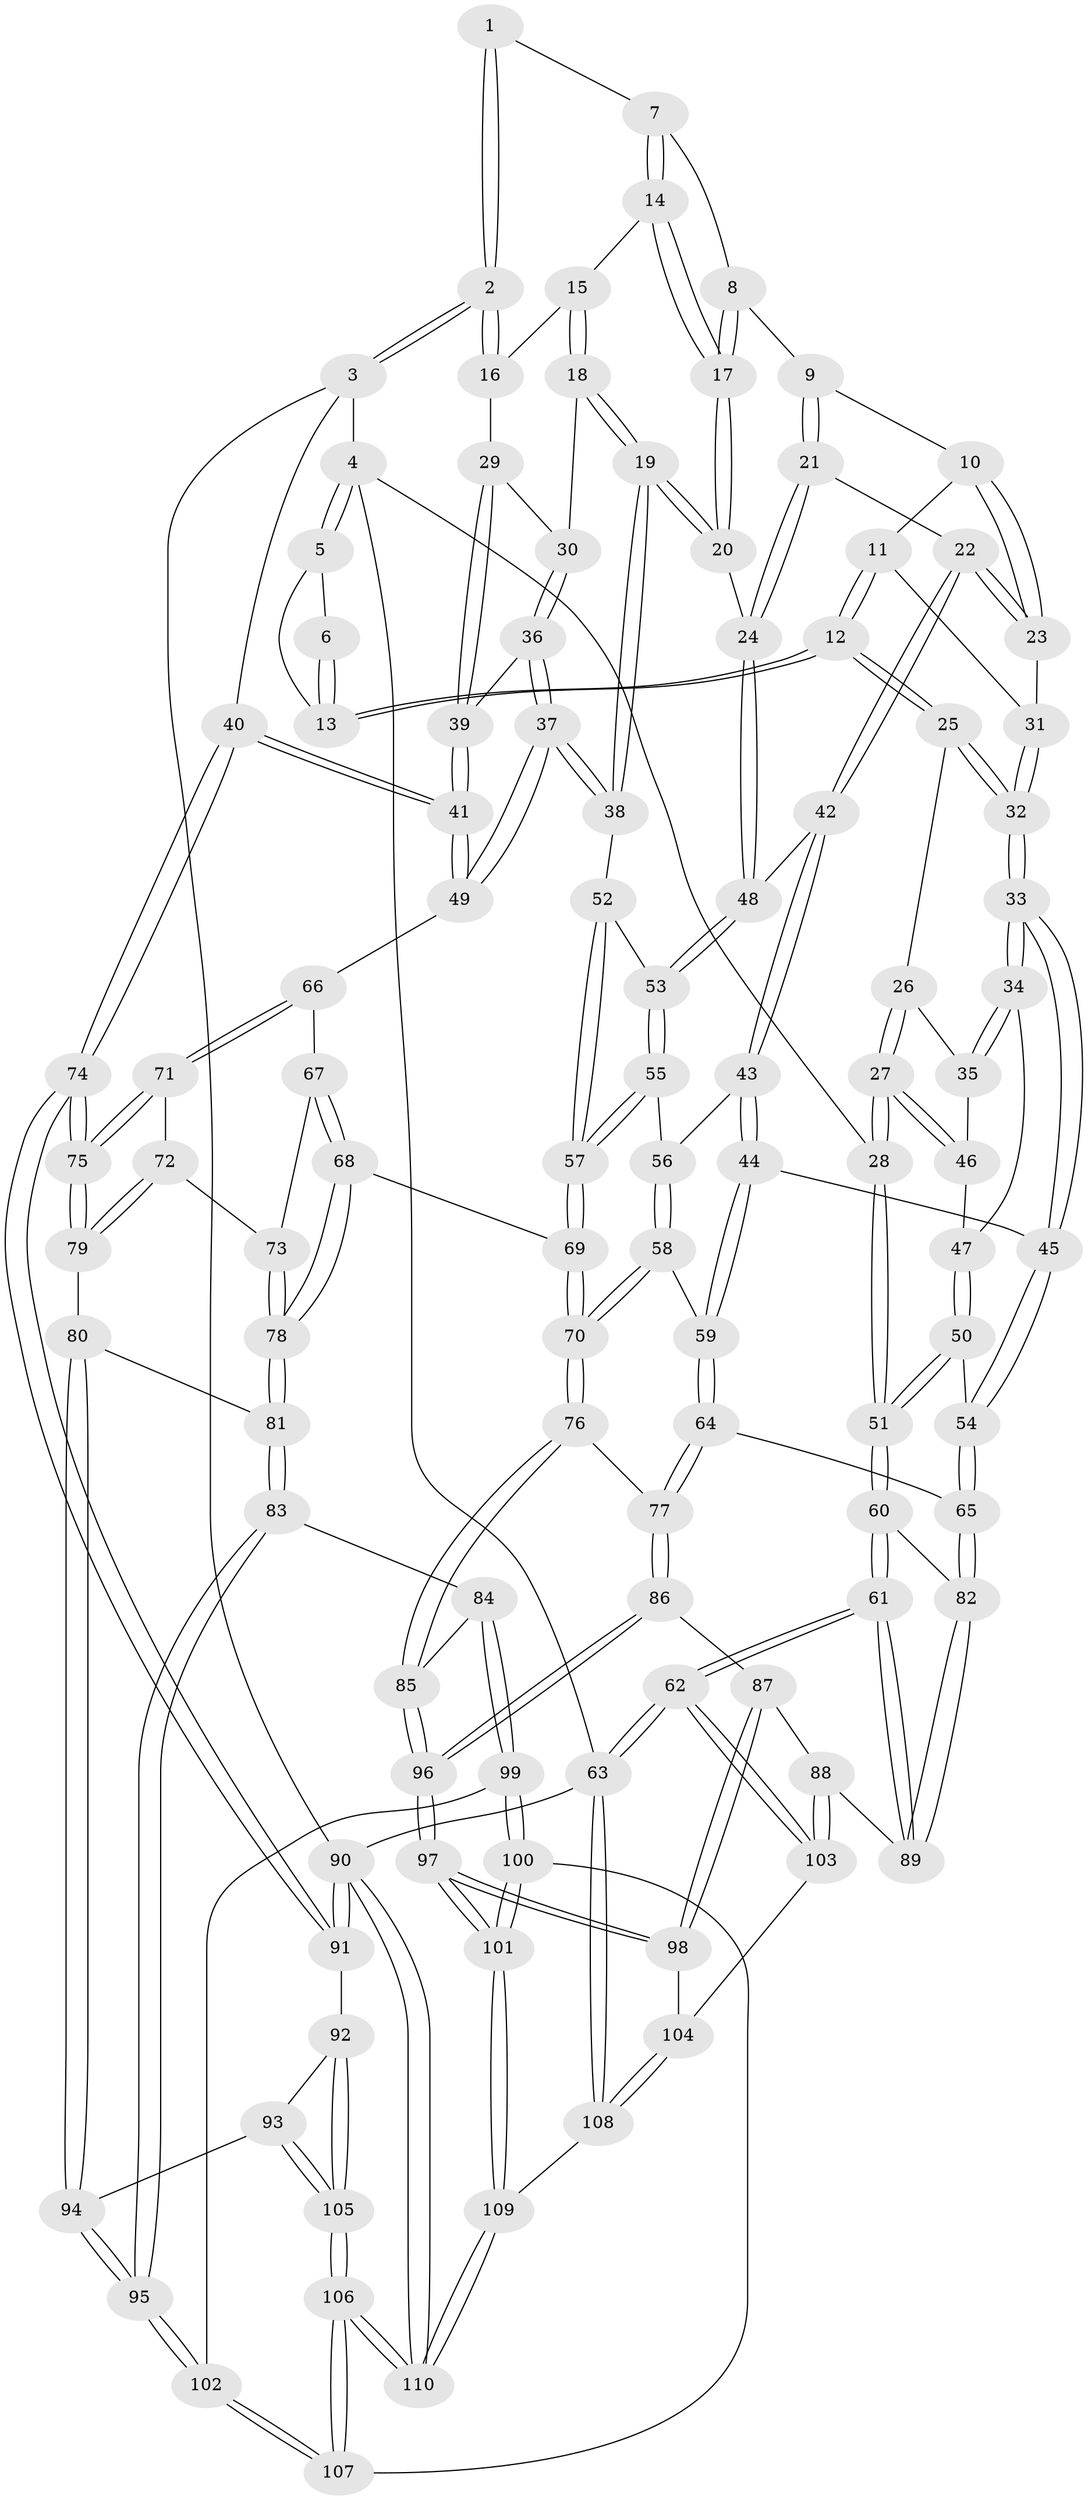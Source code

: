 // coarse degree distribution, {4: 0.4025974025974026, 8: 0.012987012987012988, 2: 0.03896103896103896, 5: 0.4025974025974026, 3: 0.025974025974025976, 7: 0.012987012987012988, 6: 0.1038961038961039}
// Generated by graph-tools (version 1.1) at 2025/21/03/04/25 18:21:06]
// undirected, 110 vertices, 272 edges
graph export_dot {
graph [start="1"]
  node [color=gray90,style=filled];
  1 [pos="+0.4622199767824272+0"];
  2 [pos="+1+0"];
  3 [pos="+1+0"];
  4 [pos="+0+0"];
  5 [pos="+0+0"];
  6 [pos="+0.4100828659282653+0"];
  7 [pos="+0.4644506099358493+0"];
  8 [pos="+0.4662950529607397+0"];
  9 [pos="+0.4374307987254558+0.02669350628985546"];
  10 [pos="+0.3336985461726355+0.11846822036845402"];
  11 [pos="+0.230212631564913+0.16579959476723455"];
  12 [pos="+0.2175203768285717+0.16657306794789117"];
  13 [pos="+0.21167700029961217+0.15057686523044395"];
  14 [pos="+0.7803966884991368+0.10597093590063143"];
  15 [pos="+0.855171754210263+0.07398774028877123"];
  16 [pos="+0.9391420154759721+0.028293259768216172"];
  17 [pos="+0.6811356981198129+0.23041626149700992"];
  18 [pos="+0.833724783803018+0.21478408628488993"];
  19 [pos="+0.7367247550707668+0.35505215878725366"];
  20 [pos="+0.678186323056187+0.26290662936949505"];
  21 [pos="+0.4420057211961345+0.10126598995316619"];
  22 [pos="+0.35844660881890394+0.2640640534880809"];
  23 [pos="+0.3226770378450839+0.22287900768239685"];
  24 [pos="+0.516570484965507+0.2764157830886917"];
  25 [pos="+0.2152187859371303+0.17011779349827144"];
  26 [pos="+0.11408171929101635+0.19069130076733568"];
  27 [pos="+0+0.05232563549418745"];
  28 [pos="+0+0"];
  29 [pos="+0.9258712402048914+0.17471575257370645"];
  30 [pos="+0.8951386602442293+0.2108018429963736"];
  31 [pos="+0.29775289800871896+0.2148895281344379"];
  32 [pos="+0.20909136231055997+0.32268890632282105"];
  33 [pos="+0.20545046999576663+0.3517529467037652"];
  34 [pos="+0.20053045926971347+0.3480022405743123"];
  35 [pos="+0.12689958464253556+0.23644907497895137"];
  36 [pos="+0.8486670166529025+0.28522417203178213"];
  37 [pos="+0.754612641696433+0.387819825857704"];
  38 [pos="+0.7525299906141664+0.38566873735163465"];
  39 [pos="+0.9584553765462087+0.2550774845421526"];
  40 [pos="+1+0.4565679982016507"];
  41 [pos="+1+0.4258802752665279"];
  42 [pos="+0.3670137899556942+0.3550043479280512"];
  43 [pos="+0.33767050450676467+0.3749773677166857"];
  44 [pos="+0.27978509149514535+0.39029734458994886"];
  45 [pos="+0.21541782319194472+0.3752137381720651"];
  46 [pos="+0.07066239755485919+0.266195576200343"];
  47 [pos="+0.10559522882790848+0.3036300561256597"];
  48 [pos="+0.4429894344081859+0.34960136030315514"];
  49 [pos="+0.7601004048442771+0.39698626193742265"];
  50 [pos="+0+0.41803300512967045"];
  51 [pos="+0+0.417915930361718"];
  52 [pos="+0.6348510545463377+0.4097977342147989"];
  53 [pos="+0.499571398825174+0.4163922837188239"];
  54 [pos="+0.10540547934648546+0.4618043172447964"];
  55 [pos="+0.5093550136175762+0.5129095532897116"];
  56 [pos="+0.3847377145010578+0.4633711805161223"];
  57 [pos="+0.5135981991098966+0.5275390408511944"];
  58 [pos="+0.4062706551588568+0.5522331113241724"];
  59 [pos="+0.2915744569245181+0.543711598199968"];
  60 [pos="+0+0.48725536989225393"];
  61 [pos="+0+0.8230553229715025"];
  62 [pos="+0+0.8819055593066453"];
  63 [pos="+0+1"];
  64 [pos="+0.2586570210666016+0.6210880810463879"];
  65 [pos="+0.14776142035379858+0.6194023611303291"];
  66 [pos="+0.7550506748681977+0.42122348564674467"];
  67 [pos="+0.7302874323376055+0.4514252576131185"];
  68 [pos="+0.5651535936747772+0.6040583656488598"];
  69 [pos="+0.5229493339525244+0.5956158240612452"];
  70 [pos="+0.47636833618573177+0.6162182129340459"];
  71 [pos="+0.7928695790226177+0.5198534934827326"];
  72 [pos="+0.7891544674269054+0.632623839260541"];
  73 [pos="+0.7093439071722245+0.6416996741384776"];
  74 [pos="+1+0.6914909775891708"];
  75 [pos="+1+0.66460683863357"];
  76 [pos="+0.39562764672904654+0.7149204155341452"];
  77 [pos="+0.2850558041033012+0.6480390192871764"];
  78 [pos="+0.6344088131277074+0.6862288389613835"];
  79 [pos="+0.8233812744734763+0.6795027048836992"];
  80 [pos="+0.7965361920877454+0.7212116686453153"];
  81 [pos="+0.638194834871791+0.7014916703962808"];
  82 [pos="+0.12938480755590018+0.642921393924549"];
  83 [pos="+0.6353781798305139+0.7284601910270587"];
  84 [pos="+0.5433520855029975+0.8037357063136201"];
  85 [pos="+0.39648106829889684+0.7383470064288875"];
  86 [pos="+0.20467308447225432+0.7844552871404448"];
  87 [pos="+0.18630788185179273+0.7935514890777927"];
  88 [pos="+0.15771374490607723+0.7871590294664801"];
  89 [pos="+0.12194194565904444+0.6587983753483961"];
  90 [pos="+1+1"];
  91 [pos="+1+0.740709730978059"];
  92 [pos="+1+0.8131644212210172"];
  93 [pos="+0.7979844668802922+0.8080194370725563"];
  94 [pos="+0.7958073784630473+0.8066907091479982"];
  95 [pos="+0.7033716338761683+0.834325948144738"];
  96 [pos="+0.38435729024708026+0.7636765913916616"];
  97 [pos="+0.3603858510853367+0.93161003250389"];
  98 [pos="+0.2362760207444772+0.8630912274450856"];
  99 [pos="+0.5559599864269156+0.8921536966754017"];
  100 [pos="+0.418916103383324+1"];
  101 [pos="+0.3974721375626555+1"];
  102 [pos="+0.6814902857895964+0.893207086428359"];
  103 [pos="+0.08007640358718078+0.8593792402636194"];
  104 [pos="+0.14678922935324704+0.9388151840992316"];
  105 [pos="+0.8438085272328911+0.9884631971097427"];
  106 [pos="+0.7827494329307281+1"];
  107 [pos="+0.6953128532275338+0.925114393395179"];
  108 [pos="+0.25582963662931635+1"];
  109 [pos="+0.38414367325193904+1"];
  110 [pos="+0.7688314939899948+1"];
  1 -- 2;
  1 -- 2;
  1 -- 7;
  2 -- 3;
  2 -- 3;
  2 -- 16;
  2 -- 16;
  3 -- 4;
  3 -- 40;
  3 -- 90;
  4 -- 5;
  4 -- 5;
  4 -- 28;
  4 -- 63;
  5 -- 6;
  5 -- 13;
  6 -- 13;
  6 -- 13;
  7 -- 8;
  7 -- 14;
  7 -- 14;
  8 -- 9;
  8 -- 17;
  8 -- 17;
  9 -- 10;
  9 -- 21;
  9 -- 21;
  10 -- 11;
  10 -- 23;
  10 -- 23;
  11 -- 12;
  11 -- 12;
  11 -- 31;
  12 -- 13;
  12 -- 13;
  12 -- 25;
  12 -- 25;
  14 -- 15;
  14 -- 17;
  14 -- 17;
  15 -- 16;
  15 -- 18;
  15 -- 18;
  16 -- 29;
  17 -- 20;
  17 -- 20;
  18 -- 19;
  18 -- 19;
  18 -- 30;
  19 -- 20;
  19 -- 20;
  19 -- 38;
  19 -- 38;
  20 -- 24;
  21 -- 22;
  21 -- 24;
  21 -- 24;
  22 -- 23;
  22 -- 23;
  22 -- 42;
  22 -- 42;
  23 -- 31;
  24 -- 48;
  24 -- 48;
  25 -- 26;
  25 -- 32;
  25 -- 32;
  26 -- 27;
  26 -- 27;
  26 -- 35;
  27 -- 28;
  27 -- 28;
  27 -- 46;
  27 -- 46;
  28 -- 51;
  28 -- 51;
  29 -- 30;
  29 -- 39;
  29 -- 39;
  30 -- 36;
  30 -- 36;
  31 -- 32;
  31 -- 32;
  32 -- 33;
  32 -- 33;
  33 -- 34;
  33 -- 34;
  33 -- 45;
  33 -- 45;
  34 -- 35;
  34 -- 35;
  34 -- 47;
  35 -- 46;
  36 -- 37;
  36 -- 37;
  36 -- 39;
  37 -- 38;
  37 -- 38;
  37 -- 49;
  37 -- 49;
  38 -- 52;
  39 -- 41;
  39 -- 41;
  40 -- 41;
  40 -- 41;
  40 -- 74;
  40 -- 74;
  41 -- 49;
  41 -- 49;
  42 -- 43;
  42 -- 43;
  42 -- 48;
  43 -- 44;
  43 -- 44;
  43 -- 56;
  44 -- 45;
  44 -- 59;
  44 -- 59;
  45 -- 54;
  45 -- 54;
  46 -- 47;
  47 -- 50;
  47 -- 50;
  48 -- 53;
  48 -- 53;
  49 -- 66;
  50 -- 51;
  50 -- 51;
  50 -- 54;
  51 -- 60;
  51 -- 60;
  52 -- 53;
  52 -- 57;
  52 -- 57;
  53 -- 55;
  53 -- 55;
  54 -- 65;
  54 -- 65;
  55 -- 56;
  55 -- 57;
  55 -- 57;
  56 -- 58;
  56 -- 58;
  57 -- 69;
  57 -- 69;
  58 -- 59;
  58 -- 70;
  58 -- 70;
  59 -- 64;
  59 -- 64;
  60 -- 61;
  60 -- 61;
  60 -- 82;
  61 -- 62;
  61 -- 62;
  61 -- 89;
  61 -- 89;
  62 -- 63;
  62 -- 63;
  62 -- 103;
  62 -- 103;
  63 -- 108;
  63 -- 108;
  63 -- 90;
  64 -- 65;
  64 -- 77;
  64 -- 77;
  65 -- 82;
  65 -- 82;
  66 -- 67;
  66 -- 71;
  66 -- 71;
  67 -- 68;
  67 -- 68;
  67 -- 73;
  68 -- 69;
  68 -- 78;
  68 -- 78;
  69 -- 70;
  69 -- 70;
  70 -- 76;
  70 -- 76;
  71 -- 72;
  71 -- 75;
  71 -- 75;
  72 -- 73;
  72 -- 79;
  72 -- 79;
  73 -- 78;
  73 -- 78;
  74 -- 75;
  74 -- 75;
  74 -- 91;
  74 -- 91;
  75 -- 79;
  75 -- 79;
  76 -- 77;
  76 -- 85;
  76 -- 85;
  77 -- 86;
  77 -- 86;
  78 -- 81;
  78 -- 81;
  79 -- 80;
  80 -- 81;
  80 -- 94;
  80 -- 94;
  81 -- 83;
  81 -- 83;
  82 -- 89;
  82 -- 89;
  83 -- 84;
  83 -- 95;
  83 -- 95;
  84 -- 85;
  84 -- 99;
  84 -- 99;
  85 -- 96;
  85 -- 96;
  86 -- 87;
  86 -- 96;
  86 -- 96;
  87 -- 88;
  87 -- 98;
  87 -- 98;
  88 -- 89;
  88 -- 103;
  88 -- 103;
  90 -- 91;
  90 -- 91;
  90 -- 110;
  90 -- 110;
  91 -- 92;
  92 -- 93;
  92 -- 105;
  92 -- 105;
  93 -- 94;
  93 -- 105;
  93 -- 105;
  94 -- 95;
  94 -- 95;
  95 -- 102;
  95 -- 102;
  96 -- 97;
  96 -- 97;
  97 -- 98;
  97 -- 98;
  97 -- 101;
  97 -- 101;
  98 -- 104;
  99 -- 100;
  99 -- 100;
  99 -- 102;
  100 -- 101;
  100 -- 101;
  100 -- 107;
  101 -- 109;
  101 -- 109;
  102 -- 107;
  102 -- 107;
  103 -- 104;
  104 -- 108;
  104 -- 108;
  105 -- 106;
  105 -- 106;
  106 -- 107;
  106 -- 107;
  106 -- 110;
  106 -- 110;
  108 -- 109;
  109 -- 110;
  109 -- 110;
}
